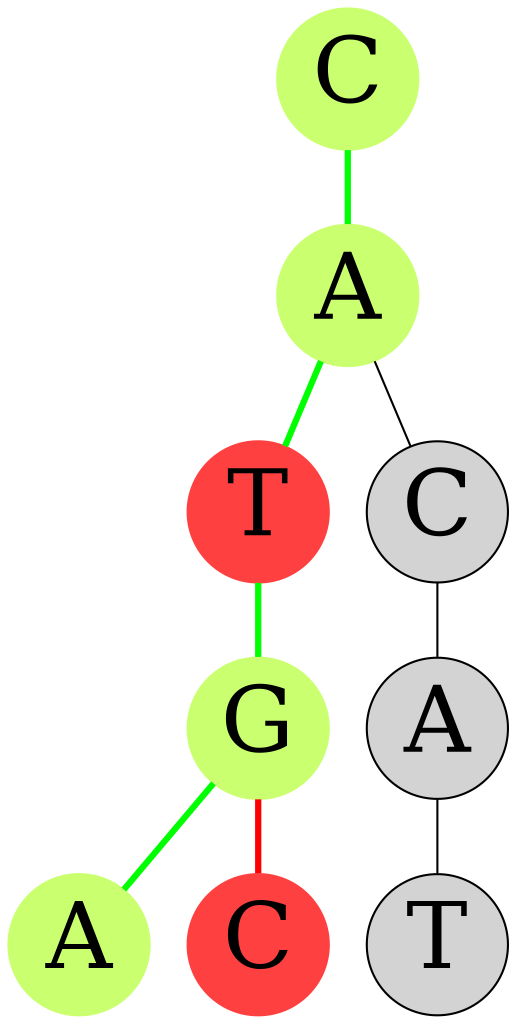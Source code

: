 
// Example tree
/*
CATGC
CACAT
CATGA
*/
graph ""
{
node [margin=0 fontcolor=black fontsize=44 width=0.3 shape=circle style=filled]
   n002 ;
   n002 [label="C"] [color=darkolivegreen1];
   n002 -- n003 [color=green, penwidth=3.0];
   n003 [label="A"] [color=darkolivegreen1];
   n003 -- n004 [color=green, penwidth=3.0];
   n004 [label="T"] [color=brown1] ;
   n003 -- n005 ;
   n005 [label="C"] ;
   n004 -- n006 [color=green, penwidth=3.0];
   n006 [label="G"] [color=darkolivegreen1];
   n006 -- n007 [color=green, penwidth=3.0];
   n007 [label="A"] [color=darkolivegreen1];
   n006 -- n008 [color=red, penwidth=3.0];
   n008 [label="C"] [color=brown1];
   n005 -- n009 ;
   n009 [label="A"] ;
   n009 -- n010 ;
   n010 [label="T"] ;
}